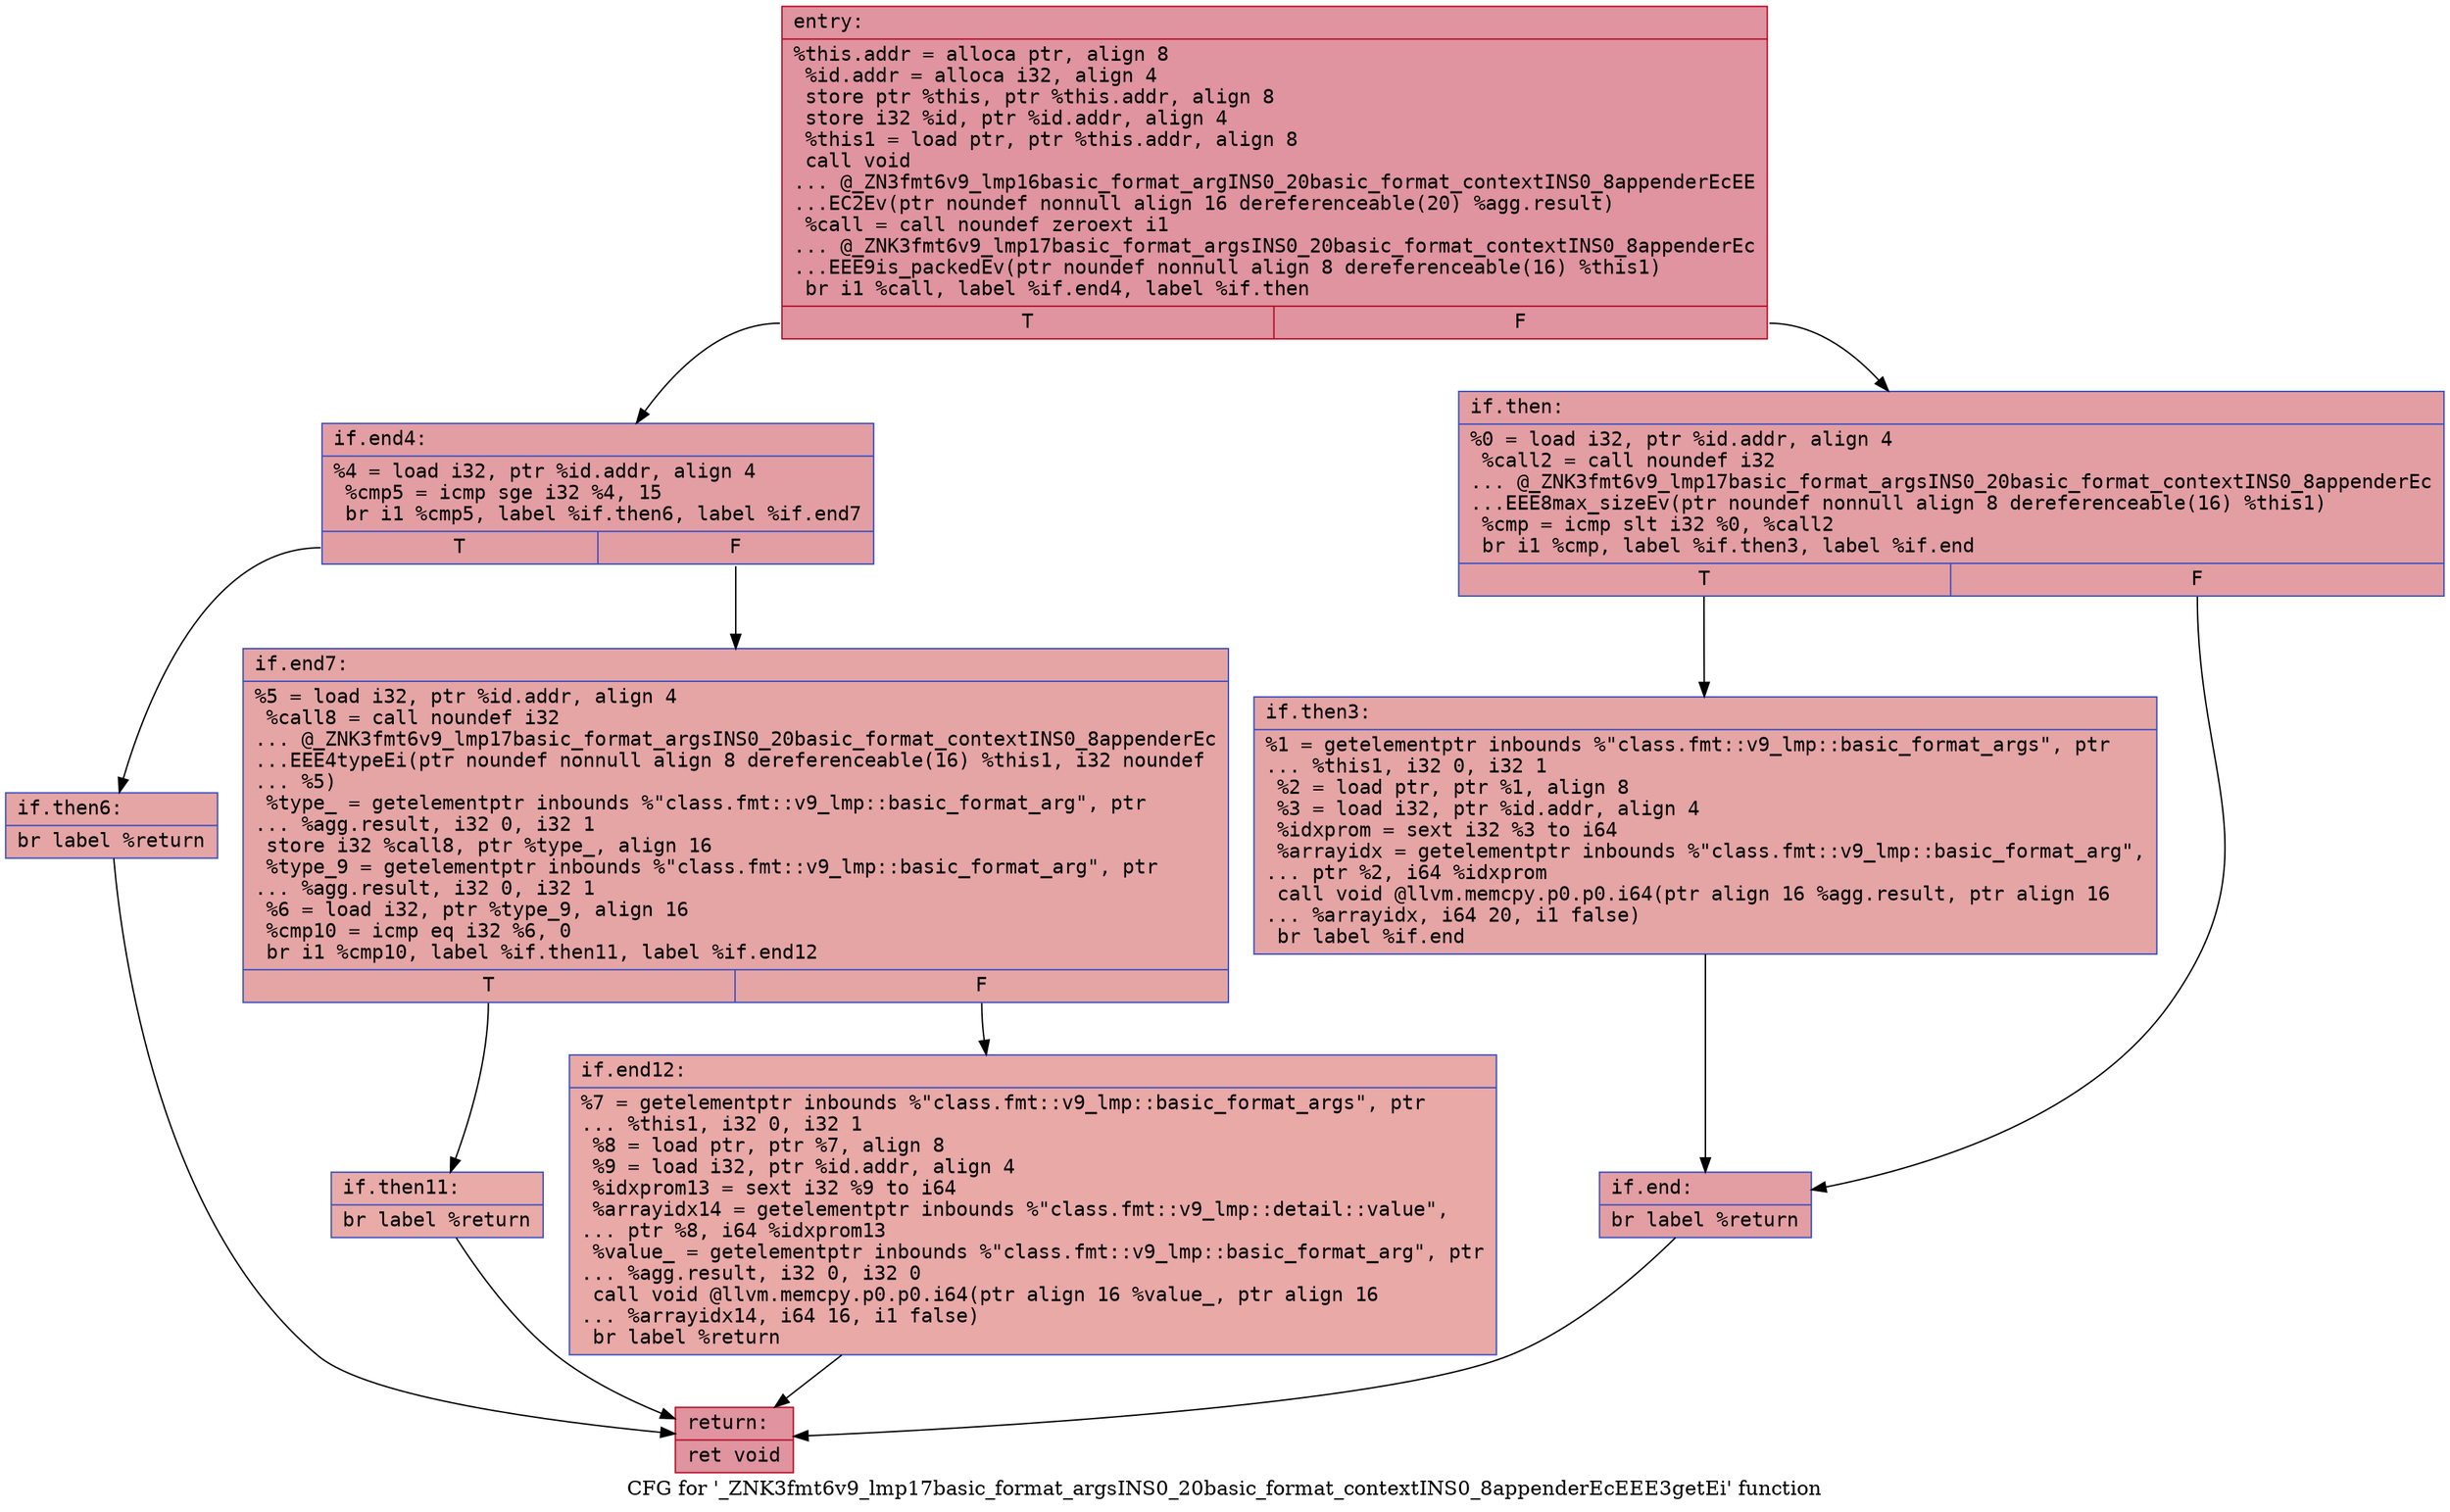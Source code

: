 digraph "CFG for '_ZNK3fmt6v9_lmp17basic_format_argsINS0_20basic_format_contextINS0_8appenderEcEEE3getEi' function" {
	label="CFG for '_ZNK3fmt6v9_lmp17basic_format_argsINS0_20basic_format_contextINS0_8appenderEcEEE3getEi' function";

	Node0x556bfeb29d40 [shape=record,color="#b70d28ff", style=filled, fillcolor="#b70d2870" fontname="Courier",label="{entry:\l|  %this.addr = alloca ptr, align 8\l  %id.addr = alloca i32, align 4\l  store ptr %this, ptr %this.addr, align 8\l  store i32 %id, ptr %id.addr, align 4\l  %this1 = load ptr, ptr %this.addr, align 8\l  call void\l... @_ZN3fmt6v9_lmp16basic_format_argINS0_20basic_format_contextINS0_8appenderEcEE\l...EC2Ev(ptr noundef nonnull align 16 dereferenceable(20) %agg.result)\l  %call = call noundef zeroext i1\l... @_ZNK3fmt6v9_lmp17basic_format_argsINS0_20basic_format_contextINS0_8appenderEc\l...EEE9is_packedEv(ptr noundef nonnull align 8 dereferenceable(16) %this1)\l  br i1 %call, label %if.end4, label %if.then\l|{<s0>T|<s1>F}}"];
	Node0x556bfeb29d40:s0 -> Node0x556bfeb2a310[tooltip="entry -> if.end4\nProbability 50.00%" ];
	Node0x556bfeb29d40:s1 -> Node0x556bfeb2a380[tooltip="entry -> if.then\nProbability 50.00%" ];
	Node0x556bfeb2a380 [shape=record,color="#3d50c3ff", style=filled, fillcolor="#be242e70" fontname="Courier",label="{if.then:\l|  %0 = load i32, ptr %id.addr, align 4\l  %call2 = call noundef i32\l... @_ZNK3fmt6v9_lmp17basic_format_argsINS0_20basic_format_contextINS0_8appenderEc\l...EEE8max_sizeEv(ptr noundef nonnull align 8 dereferenceable(16) %this1)\l  %cmp = icmp slt i32 %0, %call2\l  br i1 %cmp, label %if.then3, label %if.end\l|{<s0>T|<s1>F}}"];
	Node0x556bfeb2a380:s0 -> Node0x556bfeb2a7d0[tooltip="if.then -> if.then3\nProbability 50.00%" ];
	Node0x556bfeb2a380:s1 -> Node0x556bfeb2a9f0[tooltip="if.then -> if.end\nProbability 50.00%" ];
	Node0x556bfeb2a7d0 [shape=record,color="#3d50c3ff", style=filled, fillcolor="#c5333470" fontname="Courier",label="{if.then3:\l|  %1 = getelementptr inbounds %\"class.fmt::v9_lmp::basic_format_args\", ptr\l... %this1, i32 0, i32 1\l  %2 = load ptr, ptr %1, align 8\l  %3 = load i32, ptr %id.addr, align 4\l  %idxprom = sext i32 %3 to i64\l  %arrayidx = getelementptr inbounds %\"class.fmt::v9_lmp::basic_format_arg\",\l... ptr %2, i64 %idxprom\l  call void @llvm.memcpy.p0.p0.i64(ptr align 16 %agg.result, ptr align 16\l... %arrayidx, i64 20, i1 false)\l  br label %if.end\l}"];
	Node0x556bfeb2a7d0 -> Node0x556bfeb2a9f0[tooltip="if.then3 -> if.end\nProbability 100.00%" ];
	Node0x556bfeb2a9f0 [shape=record,color="#3d50c3ff", style=filled, fillcolor="#be242e70" fontname="Courier",label="{if.end:\l|  br label %return\l}"];
	Node0x556bfeb2a9f0 -> Node0x556bfeb2b050[tooltip="if.end -> return\nProbability 100.00%" ];
	Node0x556bfeb2a310 [shape=record,color="#3d50c3ff", style=filled, fillcolor="#be242e70" fontname="Courier",label="{if.end4:\l|  %4 = load i32, ptr %id.addr, align 4\l  %cmp5 = icmp sge i32 %4, 15\l  br i1 %cmp5, label %if.then6, label %if.end7\l|{<s0>T|<s1>F}}"];
	Node0x556bfeb2a310:s0 -> Node0x556bfeb2b220[tooltip="if.end4 -> if.then6\nProbability 50.00%" ];
	Node0x556bfeb2a310:s1 -> Node0x556bfeb2b270[tooltip="if.end4 -> if.end7\nProbability 50.00%" ];
	Node0x556bfeb2b220 [shape=record,color="#3d50c3ff", style=filled, fillcolor="#c5333470" fontname="Courier",label="{if.then6:\l|  br label %return\l}"];
	Node0x556bfeb2b220 -> Node0x556bfeb2b050[tooltip="if.then6 -> return\nProbability 100.00%" ];
	Node0x556bfeb2b270 [shape=record,color="#3d50c3ff", style=filled, fillcolor="#c5333470" fontname="Courier",label="{if.end7:\l|  %5 = load i32, ptr %id.addr, align 4\l  %call8 = call noundef i32\l... @_ZNK3fmt6v9_lmp17basic_format_argsINS0_20basic_format_contextINS0_8appenderEc\l...EEE4typeEi(ptr noundef nonnull align 8 dereferenceable(16) %this1, i32 noundef\l... %5)\l  %type_ = getelementptr inbounds %\"class.fmt::v9_lmp::basic_format_arg\", ptr\l... %agg.result, i32 0, i32 1\l  store i32 %call8, ptr %type_, align 16\l  %type_9 = getelementptr inbounds %\"class.fmt::v9_lmp::basic_format_arg\", ptr\l... %agg.result, i32 0, i32 1\l  %6 = load i32, ptr %type_9, align 16\l  %cmp10 = icmp eq i32 %6, 0\l  br i1 %cmp10, label %if.then11, label %if.end12\l|{<s0>T|<s1>F}}"];
	Node0x556bfeb2b270:s0 -> Node0x556bfeb2b9c0[tooltip="if.end7 -> if.then11\nProbability 37.50%" ];
	Node0x556bfeb2b270:s1 -> Node0x556bfeb2a850[tooltip="if.end7 -> if.end12\nProbability 62.50%" ];
	Node0x556bfeb2b9c0 [shape=record,color="#3d50c3ff", style=filled, fillcolor="#cc403a70" fontname="Courier",label="{if.then11:\l|  br label %return\l}"];
	Node0x556bfeb2b9c0 -> Node0x556bfeb2b050[tooltip="if.then11 -> return\nProbability 100.00%" ];
	Node0x556bfeb2a850 [shape=record,color="#3d50c3ff", style=filled, fillcolor="#ca3b3770" fontname="Courier",label="{if.end12:\l|  %7 = getelementptr inbounds %\"class.fmt::v9_lmp::basic_format_args\", ptr\l... %this1, i32 0, i32 1\l  %8 = load ptr, ptr %7, align 8\l  %9 = load i32, ptr %id.addr, align 4\l  %idxprom13 = sext i32 %9 to i64\l  %arrayidx14 = getelementptr inbounds %\"class.fmt::v9_lmp::detail::value\",\l... ptr %8, i64 %idxprom13\l  %value_ = getelementptr inbounds %\"class.fmt::v9_lmp::basic_format_arg\", ptr\l... %agg.result, i32 0, i32 0\l  call void @llvm.memcpy.p0.p0.i64(ptr align 16 %value_, ptr align 16\l... %arrayidx14, i64 16, i1 false)\l  br label %return\l}"];
	Node0x556bfeb2a850 -> Node0x556bfeb2b050[tooltip="if.end12 -> return\nProbability 100.00%" ];
	Node0x556bfeb2b050 [shape=record,color="#b70d28ff", style=filled, fillcolor="#b70d2870" fontname="Courier",label="{return:\l|  ret void\l}"];
}
